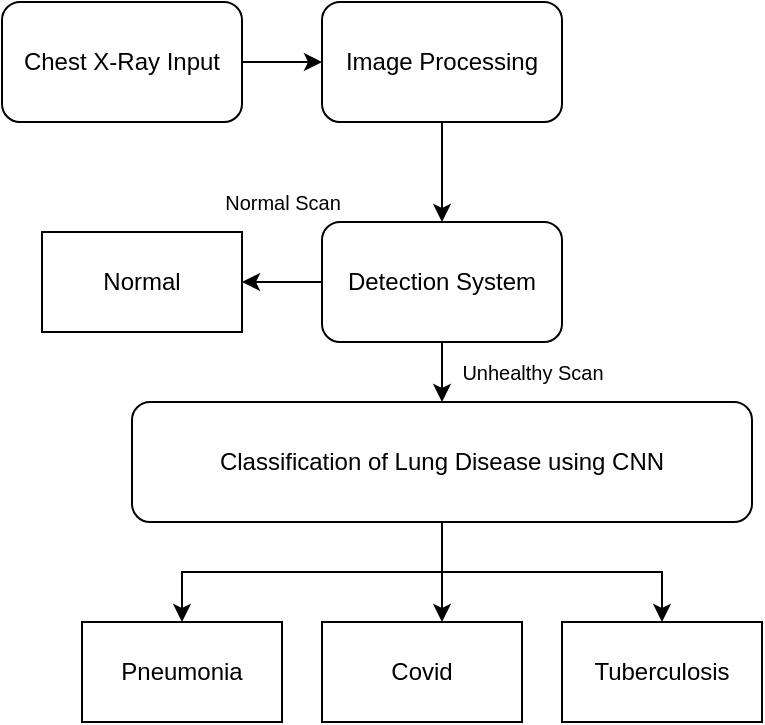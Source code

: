 <mxfile version="24.7.17">
  <diagram name="Page-1" id="YTAEqVUtPupD6aSCeXq0">
    <mxGraphModel dx="989" dy="532" grid="1" gridSize="10" guides="1" tooltips="1" connect="1" arrows="1" fold="1" page="1" pageScale="1" pageWidth="827" pageHeight="1169" math="0" shadow="0">
      <root>
        <mxCell id="0" />
        <mxCell id="1" parent="0" />
        <mxCell id="S9XBOgk0gOloz11ID8vb-14" style="edgeStyle=orthogonalEdgeStyle;rounded=0;orthogonalLoop=1;jettySize=auto;html=1;entryX=0;entryY=0.5;entryDx=0;entryDy=0;" edge="1" parent="1" source="S9XBOgk0gOloz11ID8vb-1" target="S9XBOgk0gOloz11ID8vb-2">
          <mxGeometry relative="1" as="geometry" />
        </mxCell>
        <mxCell id="S9XBOgk0gOloz11ID8vb-1" value="Chest X-Ray Input" style="rounded=1;whiteSpace=wrap;html=1;" vertex="1" parent="1">
          <mxGeometry x="180" y="130" width="120" height="60" as="geometry" />
        </mxCell>
        <mxCell id="S9XBOgk0gOloz11ID8vb-15" style="edgeStyle=orthogonalEdgeStyle;rounded=0;orthogonalLoop=1;jettySize=auto;html=1;entryX=0.5;entryY=0;entryDx=0;entryDy=0;" edge="1" parent="1" source="S9XBOgk0gOloz11ID8vb-2" target="S9XBOgk0gOloz11ID8vb-3">
          <mxGeometry relative="1" as="geometry" />
        </mxCell>
        <mxCell id="S9XBOgk0gOloz11ID8vb-2" value="Image Processing" style="rounded=1;whiteSpace=wrap;html=1;" vertex="1" parent="1">
          <mxGeometry x="340" y="130" width="120" height="60" as="geometry" />
        </mxCell>
        <mxCell id="S9XBOgk0gOloz11ID8vb-16" style="edgeStyle=orthogonalEdgeStyle;rounded=0;orthogonalLoop=1;jettySize=auto;html=1;" edge="1" parent="1" source="S9XBOgk0gOloz11ID8vb-3" target="S9XBOgk0gOloz11ID8vb-10">
          <mxGeometry relative="1" as="geometry" />
        </mxCell>
        <mxCell id="S9XBOgk0gOloz11ID8vb-17" style="edgeStyle=orthogonalEdgeStyle;rounded=0;orthogonalLoop=1;jettySize=auto;html=1;" edge="1" parent="1" source="S9XBOgk0gOloz11ID8vb-3" target="S9XBOgk0gOloz11ID8vb-6">
          <mxGeometry relative="1" as="geometry" />
        </mxCell>
        <mxCell id="S9XBOgk0gOloz11ID8vb-3" value="Detection System" style="rounded=1;whiteSpace=wrap;html=1;" vertex="1" parent="1">
          <mxGeometry x="340" y="240" width="120" height="60" as="geometry" />
        </mxCell>
        <mxCell id="S9XBOgk0gOloz11ID8vb-18" style="edgeStyle=orthogonalEdgeStyle;rounded=0;orthogonalLoop=1;jettySize=auto;html=1;" edge="1" parent="1" source="S9XBOgk0gOloz11ID8vb-6" target="S9XBOgk0gOloz11ID8vb-11">
          <mxGeometry relative="1" as="geometry" />
        </mxCell>
        <mxCell id="S9XBOgk0gOloz11ID8vb-19" style="edgeStyle=orthogonalEdgeStyle;rounded=0;orthogonalLoop=1;jettySize=auto;html=1;" edge="1" parent="1" source="S9XBOgk0gOloz11ID8vb-6" target="S9XBOgk0gOloz11ID8vb-12">
          <mxGeometry relative="1" as="geometry">
            <Array as="points">
              <mxPoint x="400" y="430" />
              <mxPoint x="400" y="430" />
            </Array>
          </mxGeometry>
        </mxCell>
        <mxCell id="S9XBOgk0gOloz11ID8vb-20" style="edgeStyle=orthogonalEdgeStyle;rounded=0;orthogonalLoop=1;jettySize=auto;html=1;" edge="1" parent="1" source="S9XBOgk0gOloz11ID8vb-6" target="S9XBOgk0gOloz11ID8vb-13">
          <mxGeometry relative="1" as="geometry" />
        </mxCell>
        <mxCell id="S9XBOgk0gOloz11ID8vb-6" value="Classification of Lung Disease using CNN" style="rounded=1;whiteSpace=wrap;html=1;" vertex="1" parent="1">
          <mxGeometry x="245" y="330" width="310" height="60" as="geometry" />
        </mxCell>
        <mxCell id="S9XBOgk0gOloz11ID8vb-10" value="Normal" style="rounded=0;whiteSpace=wrap;html=1;" vertex="1" parent="1">
          <mxGeometry x="200" y="245" width="100" height="50" as="geometry" />
        </mxCell>
        <mxCell id="S9XBOgk0gOloz11ID8vb-11" value="Pneumonia" style="rounded=0;whiteSpace=wrap;html=1;" vertex="1" parent="1">
          <mxGeometry x="220" y="440" width="100" height="50" as="geometry" />
        </mxCell>
        <mxCell id="S9XBOgk0gOloz11ID8vb-12" value="Covid" style="rounded=0;whiteSpace=wrap;html=1;" vertex="1" parent="1">
          <mxGeometry x="340" y="440" width="100" height="50" as="geometry" />
        </mxCell>
        <mxCell id="S9XBOgk0gOloz11ID8vb-13" value="Tuberculosis" style="rounded=0;whiteSpace=wrap;html=1;" vertex="1" parent="1">
          <mxGeometry x="460" y="440" width="100" height="50" as="geometry" />
        </mxCell>
        <mxCell id="S9XBOgk0gOloz11ID8vb-21" value="&lt;font style=&quot;font-size: 10px;&quot;&gt;Normal Scan&lt;/font&gt;" style="text;html=1;align=center;verticalAlign=middle;resizable=0;points=[];autosize=1;strokeColor=none;fillColor=none;" vertex="1" parent="1">
          <mxGeometry x="280" y="215" width="80" height="30" as="geometry" />
        </mxCell>
        <mxCell id="S9XBOgk0gOloz11ID8vb-22" value="&lt;font style=&quot;font-size: 10px;&quot;&gt;Unhealthy Scan&lt;/font&gt;" style="text;html=1;align=center;verticalAlign=middle;resizable=0;points=[];autosize=1;strokeColor=none;fillColor=none;" vertex="1" parent="1">
          <mxGeometry x="400" y="300" width="90" height="30" as="geometry" />
        </mxCell>
      </root>
    </mxGraphModel>
  </diagram>
</mxfile>
